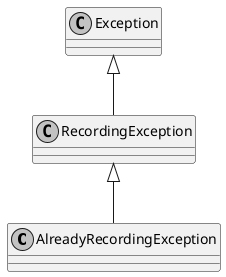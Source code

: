 @startuml
skinparam monochrome true
skinparam classAttributeIconSize 0
!startsub default
class AlreadyRecordingException {

}
!endsub default
RecordingException <|-- AlreadyRecordingException
Exception <|-- RecordingException
@enduml